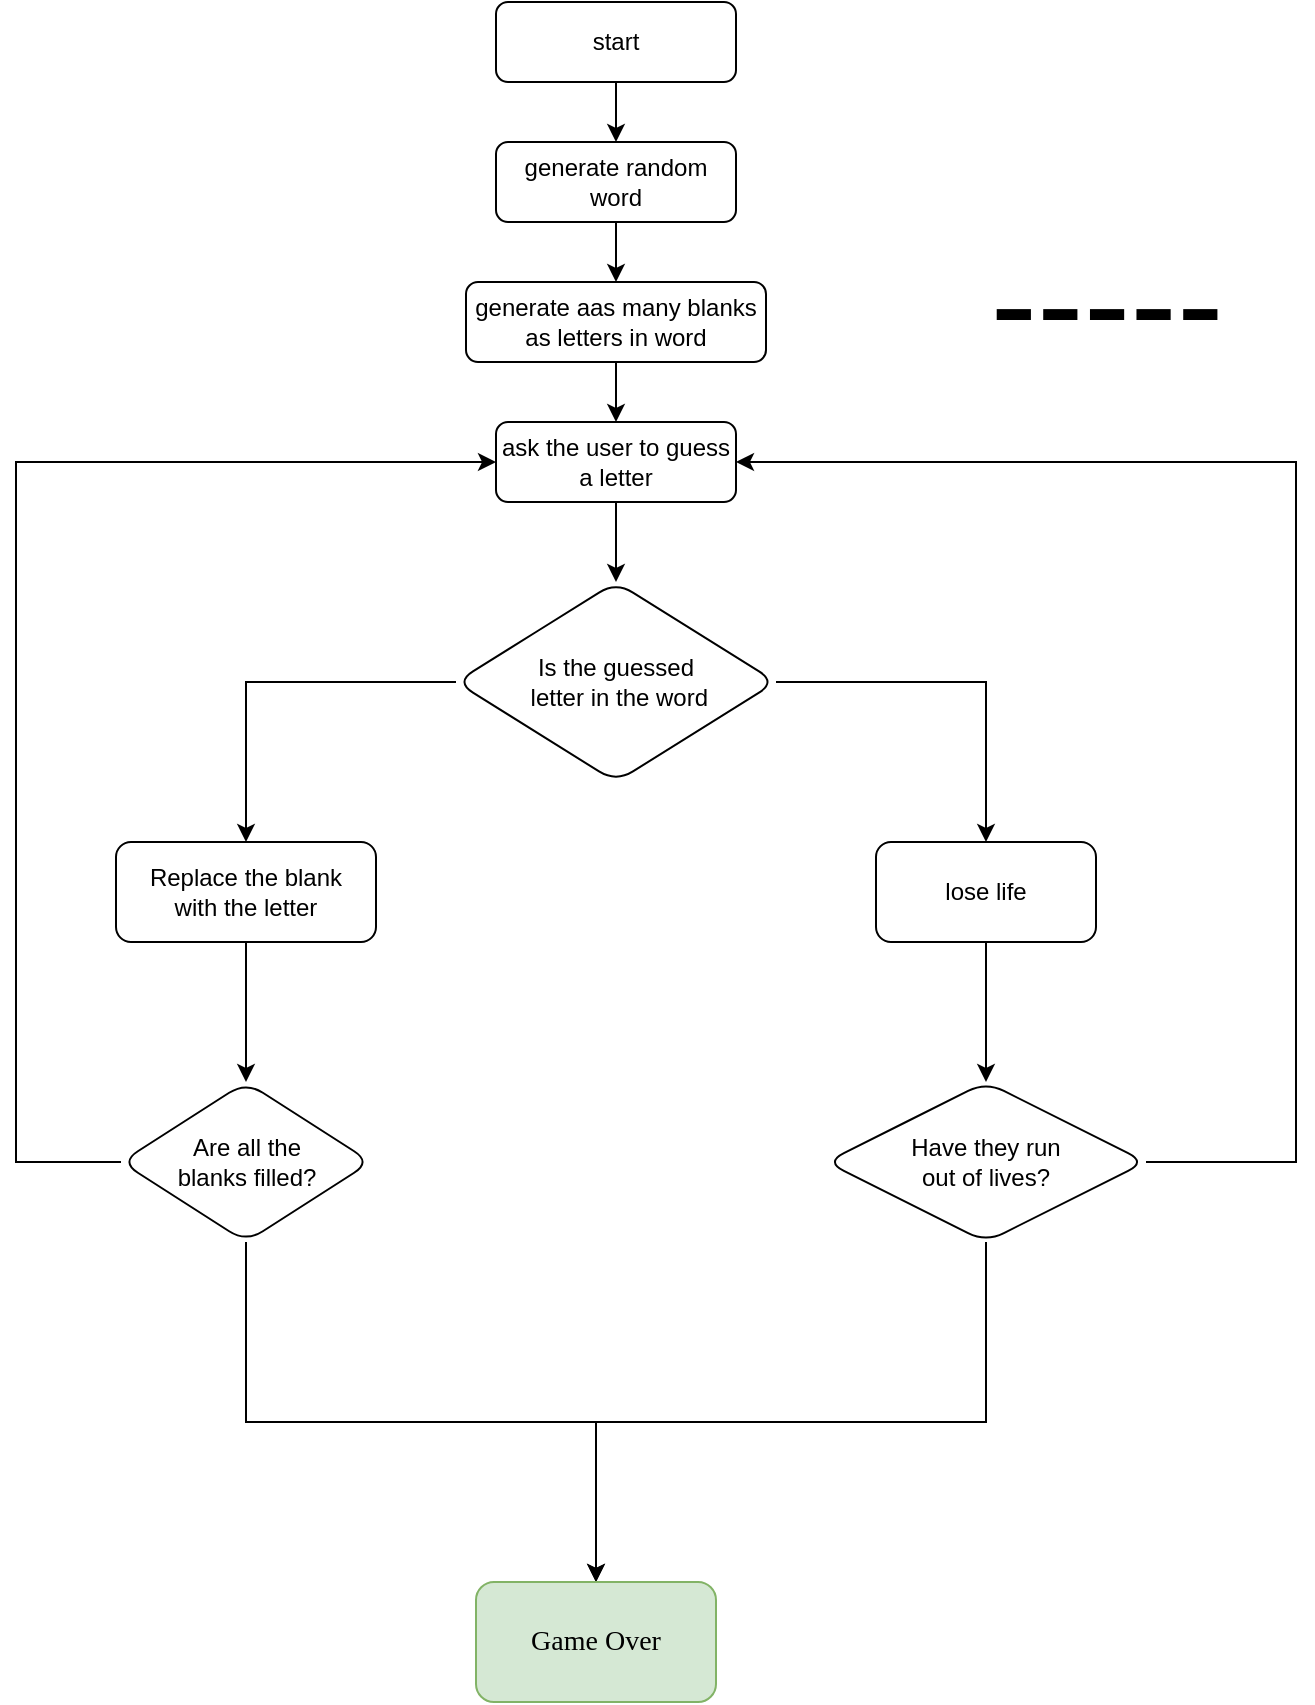 <mxfile version="20.0.1" type="github">
  <diagram id="C5RBs43oDa-KdzZeNtuy" name="Page-1">
    <mxGraphModel dx="1102" dy="582" grid="1" gridSize="10" guides="1" tooltips="1" connect="1" arrows="1" fold="1" page="1" pageScale="1" pageWidth="827" pageHeight="1169" math="0" shadow="0">
      <root>
        <mxCell id="WIyWlLk6GJQsqaUBKTNV-0" />
        <mxCell id="WIyWlLk6GJQsqaUBKTNV-1" parent="WIyWlLk6GJQsqaUBKTNV-0" />
        <mxCell id="AE640EGFA2rVZcZXzUvn-4" value="" style="edgeStyle=orthogonalEdgeStyle;rounded=0;orthogonalLoop=1;jettySize=auto;html=1;" edge="1" parent="WIyWlLk6GJQsqaUBKTNV-1" source="WIyWlLk6GJQsqaUBKTNV-3" target="AE640EGFA2rVZcZXzUvn-3">
          <mxGeometry relative="1" as="geometry" />
        </mxCell>
        <mxCell id="WIyWlLk6GJQsqaUBKTNV-3" value="generate random&lt;br&gt;word" style="rounded=1;whiteSpace=wrap;html=1;fontSize=12;glass=0;strokeWidth=1;shadow=0;" parent="WIyWlLk6GJQsqaUBKTNV-1" vertex="1">
          <mxGeometry x="320" y="90" width="120" height="40" as="geometry" />
        </mxCell>
        <mxCell id="AE640EGFA2rVZcZXzUvn-2" value="" style="edgeStyle=orthogonalEdgeStyle;rounded=0;orthogonalLoop=1;jettySize=auto;html=1;" edge="1" parent="WIyWlLk6GJQsqaUBKTNV-1" source="AE640EGFA2rVZcZXzUvn-0" target="WIyWlLk6GJQsqaUBKTNV-3">
          <mxGeometry relative="1" as="geometry" />
        </mxCell>
        <mxCell id="AE640EGFA2rVZcZXzUvn-0" value="start" style="whiteSpace=wrap;html=1;rounded=1;glass=0;strokeWidth=1;shadow=0;" vertex="1" parent="WIyWlLk6GJQsqaUBKTNV-1">
          <mxGeometry x="320" y="20" width="120" height="40" as="geometry" />
        </mxCell>
        <mxCell id="AE640EGFA2rVZcZXzUvn-6" value="" style="edgeStyle=orthogonalEdgeStyle;rounded=0;orthogonalLoop=1;jettySize=auto;html=1;" edge="1" parent="WIyWlLk6GJQsqaUBKTNV-1" source="AE640EGFA2rVZcZXzUvn-3" target="AE640EGFA2rVZcZXzUvn-5">
          <mxGeometry relative="1" as="geometry" />
        </mxCell>
        <mxCell id="AE640EGFA2rVZcZXzUvn-3" value="generate aas many blanks as letters in word" style="whiteSpace=wrap;html=1;rounded=1;glass=0;strokeWidth=1;shadow=0;" vertex="1" parent="WIyWlLk6GJQsqaUBKTNV-1">
          <mxGeometry x="305" y="160" width="150" height="40" as="geometry" />
        </mxCell>
        <mxCell id="AE640EGFA2rVZcZXzUvn-8" value="" style="edgeStyle=orthogonalEdgeStyle;rounded=0;orthogonalLoop=1;jettySize=auto;html=1;" edge="1" parent="WIyWlLk6GJQsqaUBKTNV-1" source="AE640EGFA2rVZcZXzUvn-5" target="AE640EGFA2rVZcZXzUvn-7">
          <mxGeometry relative="1" as="geometry" />
        </mxCell>
        <mxCell id="AE640EGFA2rVZcZXzUvn-5" value="ask the user to guess a letter" style="whiteSpace=wrap;html=1;rounded=1;glass=0;strokeWidth=1;shadow=0;" vertex="1" parent="WIyWlLk6GJQsqaUBKTNV-1">
          <mxGeometry x="320" y="230" width="120" height="40" as="geometry" />
        </mxCell>
        <mxCell id="AE640EGFA2rVZcZXzUvn-10" value="" style="edgeStyle=orthogonalEdgeStyle;rounded=0;orthogonalLoop=1;jettySize=auto;html=1;" edge="1" parent="WIyWlLk6GJQsqaUBKTNV-1" source="AE640EGFA2rVZcZXzUvn-7" target="AE640EGFA2rVZcZXzUvn-9">
          <mxGeometry relative="1" as="geometry" />
        </mxCell>
        <mxCell id="AE640EGFA2rVZcZXzUvn-14" value="" style="edgeStyle=orthogonalEdgeStyle;rounded=0;orthogonalLoop=1;jettySize=auto;html=1;" edge="1" parent="WIyWlLk6GJQsqaUBKTNV-1" source="AE640EGFA2rVZcZXzUvn-7" target="AE640EGFA2rVZcZXzUvn-13">
          <mxGeometry relative="1" as="geometry" />
        </mxCell>
        <mxCell id="AE640EGFA2rVZcZXzUvn-7" value="Is the guessed&lt;br&gt;&amp;nbsp;letter in the word" style="rhombus;whiteSpace=wrap;html=1;rounded=1;glass=0;strokeWidth=1;shadow=0;" vertex="1" parent="WIyWlLk6GJQsqaUBKTNV-1">
          <mxGeometry x="300" y="310" width="160" height="100" as="geometry" />
        </mxCell>
        <mxCell id="AE640EGFA2rVZcZXzUvn-12" value="" style="edgeStyle=orthogonalEdgeStyle;rounded=0;orthogonalLoop=1;jettySize=auto;html=1;" edge="1" parent="WIyWlLk6GJQsqaUBKTNV-1" source="AE640EGFA2rVZcZXzUvn-9" target="AE640EGFA2rVZcZXzUvn-11">
          <mxGeometry relative="1" as="geometry" />
        </mxCell>
        <mxCell id="AE640EGFA2rVZcZXzUvn-9" value="lose life" style="whiteSpace=wrap;html=1;rounded=1;glass=0;strokeWidth=1;shadow=0;" vertex="1" parent="WIyWlLk6GJQsqaUBKTNV-1">
          <mxGeometry x="510" y="440" width="110" height="50" as="geometry" />
        </mxCell>
        <mxCell id="AE640EGFA2rVZcZXzUvn-19" style="edgeStyle=orthogonalEdgeStyle;rounded=0;orthogonalLoop=1;jettySize=auto;html=1;entryX=1;entryY=0.5;entryDx=0;entryDy=0;" edge="1" parent="WIyWlLk6GJQsqaUBKTNV-1" source="AE640EGFA2rVZcZXzUvn-11" target="AE640EGFA2rVZcZXzUvn-5">
          <mxGeometry relative="1" as="geometry">
            <mxPoint x="700" y="250" as="targetPoint" />
            <Array as="points">
              <mxPoint x="720" y="600" />
              <mxPoint x="720" y="250" />
            </Array>
          </mxGeometry>
        </mxCell>
        <mxCell id="AE640EGFA2rVZcZXzUvn-21" style="edgeStyle=orthogonalEdgeStyle;rounded=0;orthogonalLoop=1;jettySize=auto;html=1;fontSize=70;" edge="1" parent="WIyWlLk6GJQsqaUBKTNV-1" source="AE640EGFA2rVZcZXzUvn-11">
          <mxGeometry relative="1" as="geometry">
            <mxPoint x="370" y="810" as="targetPoint" />
            <Array as="points">
              <mxPoint x="565" y="730" />
              <mxPoint x="370" y="730" />
            </Array>
          </mxGeometry>
        </mxCell>
        <mxCell id="AE640EGFA2rVZcZXzUvn-11" value="Have they run&lt;br&gt;out of lives?" style="rhombus;whiteSpace=wrap;html=1;rounded=1;glass=0;strokeWidth=1;shadow=0;" vertex="1" parent="WIyWlLk6GJQsqaUBKTNV-1">
          <mxGeometry x="485" y="560" width="160" height="80" as="geometry" />
        </mxCell>
        <mxCell id="AE640EGFA2rVZcZXzUvn-17" value="" style="edgeStyle=orthogonalEdgeStyle;rounded=0;orthogonalLoop=1;jettySize=auto;html=1;" edge="1" parent="WIyWlLk6GJQsqaUBKTNV-1" source="AE640EGFA2rVZcZXzUvn-13" target="AE640EGFA2rVZcZXzUvn-16">
          <mxGeometry relative="1" as="geometry" />
        </mxCell>
        <mxCell id="AE640EGFA2rVZcZXzUvn-13" value="Replace the blank&lt;br&gt;with the letter" style="whiteSpace=wrap;html=1;rounded=1;glass=0;strokeWidth=1;shadow=0;" vertex="1" parent="WIyWlLk6GJQsqaUBKTNV-1">
          <mxGeometry x="130" y="440" width="130" height="50" as="geometry" />
        </mxCell>
        <mxCell id="AE640EGFA2rVZcZXzUvn-18" style="edgeStyle=orthogonalEdgeStyle;rounded=0;orthogonalLoop=1;jettySize=auto;html=1;exitX=0;exitY=0.5;exitDx=0;exitDy=0;" edge="1" parent="WIyWlLk6GJQsqaUBKTNV-1" source="AE640EGFA2rVZcZXzUvn-16">
          <mxGeometry relative="1" as="geometry">
            <mxPoint x="320" y="250" as="targetPoint" />
            <Array as="points">
              <mxPoint x="80" y="600" />
              <mxPoint x="80" y="250" />
            </Array>
          </mxGeometry>
        </mxCell>
        <mxCell id="AE640EGFA2rVZcZXzUvn-22" style="edgeStyle=orthogonalEdgeStyle;rounded=0;orthogonalLoop=1;jettySize=auto;html=1;fontSize=70;" edge="1" parent="WIyWlLk6GJQsqaUBKTNV-1" source="AE640EGFA2rVZcZXzUvn-16" target="AE640EGFA2rVZcZXzUvn-23">
          <mxGeometry relative="1" as="geometry">
            <mxPoint x="370" y="810" as="targetPoint" />
            <Array as="points">
              <mxPoint x="195" y="730" />
            </Array>
          </mxGeometry>
        </mxCell>
        <mxCell id="AE640EGFA2rVZcZXzUvn-16" value="Are all the&lt;br&gt;blanks filled?" style="rhombus;whiteSpace=wrap;html=1;rounded=1;glass=0;strokeWidth=1;shadow=0;" vertex="1" parent="WIyWlLk6GJQsqaUBKTNV-1">
          <mxGeometry x="132.5" y="560" width="125" height="80" as="geometry" />
        </mxCell>
        <mxCell id="AE640EGFA2rVZcZXzUvn-20" value="&lt;font style=&quot;font-size: 70px;&quot;&gt;-----&lt;/font&gt;" style="text;html=1;align=center;verticalAlign=middle;resizable=0;points=[];autosize=1;strokeColor=none;fillColor=none;" vertex="1" parent="WIyWlLk6GJQsqaUBKTNV-1">
          <mxGeometry x="560" y="150" width="130" height="40" as="geometry" />
        </mxCell>
        <mxCell id="AE640EGFA2rVZcZXzUvn-23" value="&lt;span style=&quot;font-size: 14px;&quot;&gt;Game Over&lt;br style=&quot;font-size: 14px;&quot;&gt;&lt;/span&gt;" style="rounded=1;whiteSpace=wrap;html=1;fontSize=14;fillColor=#d5e8d4;strokeColor=#82b366;fontFamily=Times New Roman;horizontal=1;" vertex="1" parent="WIyWlLk6GJQsqaUBKTNV-1">
          <mxGeometry x="310" y="810" width="120" height="60" as="geometry" />
        </mxCell>
      </root>
    </mxGraphModel>
  </diagram>
</mxfile>
